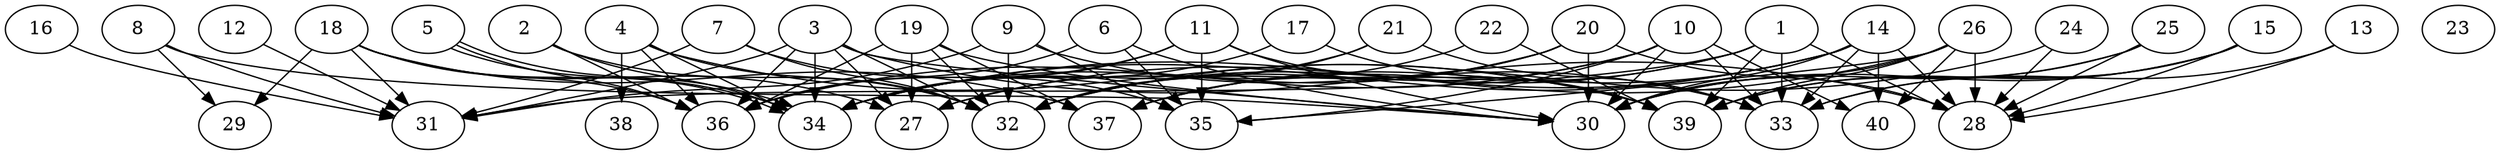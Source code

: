 // DAG automatically generated by daggen at Thu Oct  3 14:06:48 2019
// ./daggen --dot -n 40 --ccr 0.3 --fat 0.9 --regular 0.9 --density 0.5 --mindata 5242880 --maxdata 52428800 
digraph G {
  1 [size="30252373", alpha="0.14", expect_size="9075712"] 
  1 -> 28 [size ="9075712"]
  1 -> 31 [size ="9075712"]
  1 -> 32 [size ="9075712"]
  1 -> 33 [size ="9075712"]
  1 -> 37 [size ="9075712"]
  1 -> 39 [size ="9075712"]
  2 [size="79056213", alpha="0.13", expect_size="23716864"] 
  2 -> 32 [size ="23716864"]
  2 -> 34 [size ="23716864"]
  2 -> 36 [size ="23716864"]
  3 [size="149445973", alpha="0.15", expect_size="44833792"] 
  3 -> 27 [size ="44833792"]
  3 -> 28 [size ="44833792"]
  3 -> 30 [size ="44833792"]
  3 -> 31 [size ="44833792"]
  3 -> 32 [size ="44833792"]
  3 -> 34 [size ="44833792"]
  3 -> 36 [size ="44833792"]
  4 [size="23237973", alpha="0.05", expect_size="6971392"] 
  4 -> 32 [size ="6971392"]
  4 -> 34 [size ="6971392"]
  4 -> 36 [size ="6971392"]
  4 -> 38 [size ="6971392"]
  4 -> 39 [size ="6971392"]
  5 [size="113568427", alpha="0.05", expect_size="34070528"] 
  5 -> 34 [size ="34070528"]
  5 -> 34 [size ="34070528"]
  5 -> 36 [size ="34070528"]
  6 [size="77690880", alpha="0.11", expect_size="23307264"] 
  6 -> 30 [size ="23307264"]
  6 -> 35 [size ="23307264"]
  6 -> 36 [size ="23307264"]
  7 [size="45154987", alpha="0.12", expect_size="13546496"] 
  7 -> 31 [size ="13546496"]
  7 -> 32 [size ="13546496"]
  7 -> 35 [size ="13546496"]
  8 [size="87698773", alpha="0.00", expect_size="26309632"] 
  8 -> 29 [size ="26309632"]
  8 -> 30 [size ="26309632"]
  8 -> 31 [size ="26309632"]
  9 [size="67717120", alpha="0.07", expect_size="20315136"] 
  9 -> 31 [size ="20315136"]
  9 -> 32 [size ="20315136"]
  9 -> 33 [size ="20315136"]
  9 -> 35 [size ="20315136"]
  10 [size="131826347", alpha="0.15", expect_size="39547904"] 
  10 -> 30 [size ="39547904"]
  10 -> 32 [size ="39547904"]
  10 -> 33 [size ="39547904"]
  10 -> 35 [size ="39547904"]
  10 -> 36 [size ="39547904"]
  10 -> 40 [size ="39547904"]
  11 [size="151439360", alpha="0.02", expect_size="45431808"] 
  11 -> 30 [size ="45431808"]
  11 -> 34 [size ="45431808"]
  11 -> 35 [size ="45431808"]
  11 -> 36 [size ="45431808"]
  11 -> 39 [size ="45431808"]
  12 [size="101621760", alpha="0.12", expect_size="30486528"] 
  12 -> 31 [size ="30486528"]
  13 [size="49186133", alpha="0.01", expect_size="14755840"] 
  13 -> 28 [size ="14755840"]
  13 -> 33 [size ="14755840"]
  14 [size="166553600", alpha="0.13", expect_size="49966080"] 
  14 -> 27 [size ="49966080"]
  14 -> 28 [size ="49966080"]
  14 -> 30 [size ="49966080"]
  14 -> 33 [size ="49966080"]
  14 -> 34 [size ="49966080"]
  14 -> 37 [size ="49966080"]
  14 -> 40 [size ="49966080"]
  15 [size="49704960", alpha="0.18", expect_size="14911488"] 
  15 -> 28 [size ="14911488"]
  15 -> 30 [size ="14911488"]
  15 -> 33 [size ="14911488"]
  15 -> 39 [size ="14911488"]
  16 [size="90494293", alpha="0.13", expect_size="27148288"] 
  16 -> 31 [size ="27148288"]
  17 [size="22739627", alpha="0.04", expect_size="6821888"] 
  17 -> 34 [size ="6821888"]
  17 -> 39 [size ="6821888"]
  18 [size="117476693", alpha="0.03", expect_size="35243008"] 
  18 -> 27 [size ="35243008"]
  18 -> 29 [size ="35243008"]
  18 -> 31 [size ="35243008"]
  18 -> 34 [size ="35243008"]
  18 -> 36 [size ="35243008"]
  18 -> 37 [size ="35243008"]
  19 [size="120497493", alpha="0.16", expect_size="36149248"] 
  19 -> 27 [size ="36149248"]
  19 -> 30 [size ="36149248"]
  19 -> 32 [size ="36149248"]
  19 -> 36 [size ="36149248"]
  19 -> 37 [size ="36149248"]
  20 [size="173711360", alpha="0.16", expect_size="52113408"] 
  20 -> 28 [size ="52113408"]
  20 -> 30 [size ="52113408"]
  20 -> 32 [size ="52113408"]
  20 -> 34 [size ="52113408"]
  20 -> 37 [size ="52113408"]
  21 [size="134007467", alpha="0.17", expect_size="40202240"] 
  21 -> 32 [size ="40202240"]
  21 -> 33 [size ="40202240"]
  21 -> 34 [size ="40202240"]
  22 [size="150517760", alpha="0.07", expect_size="45155328"] 
  22 -> 27 [size ="45155328"]
  22 -> 39 [size ="45155328"]
  23 [size="84746240", alpha="0.13", expect_size="25423872"] 
  24 [size="95470933", alpha="0.00", expect_size="28641280"] 
  24 -> 28 [size ="28641280"]
  24 -> 32 [size ="28641280"]
  25 [size="42110293", alpha="0.19", expect_size="12633088"] 
  25 -> 28 [size ="12633088"]
  25 -> 30 [size ="12633088"]
  25 -> 39 [size ="12633088"]
  26 [size="23511040", alpha="0.06", expect_size="7053312"] 
  26 -> 28 [size ="7053312"]
  26 -> 30 [size ="7053312"]
  26 -> 34 [size ="7053312"]
  26 -> 35 [size ="7053312"]
  26 -> 39 [size ="7053312"]
  26 -> 40 [size ="7053312"]
  27 [size="127279787", alpha="0.17", expect_size="38183936"] 
  28 [size="159549440", alpha="0.16", expect_size="47864832"] 
  29 [size="24514560", alpha="0.02", expect_size="7354368"] 
  30 [size="148534613", alpha="0.02", expect_size="44560384"] 
  31 [size="115346773", alpha="0.19", expect_size="34604032"] 
  32 [size="95016960", alpha="0.07", expect_size="28505088"] 
  33 [size="149128533", alpha="0.19", expect_size="44738560"] 
  34 [size="95081813", alpha="0.10", expect_size="28524544"] 
  35 [size="95928320", alpha="0.05", expect_size="28778496"] 
  36 [size="90470400", alpha="0.09", expect_size="27141120"] 
  37 [size="138929493", alpha="0.14", expect_size="41678848"] 
  38 [size="111701333", alpha="0.12", expect_size="33510400"] 
  39 [size="79001600", alpha="0.03", expect_size="23700480"] 
  40 [size="91077973", alpha="0.14", expect_size="27323392"] 
}
